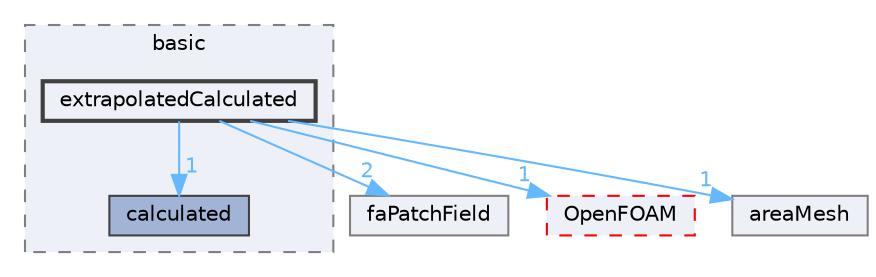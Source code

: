 digraph "src/finiteArea/fields/faPatchFields/basic/extrapolatedCalculated"
{
 // LATEX_PDF_SIZE
  bgcolor="transparent";
  edge [fontname=Helvetica,fontsize=10,labelfontname=Helvetica,labelfontsize=10];
  node [fontname=Helvetica,fontsize=10,shape=box,height=0.2,width=0.4];
  compound=true
  subgraph clusterdir_a3ace091d9f29f1a163e7ddba3bdb43a {
    graph [ bgcolor="#edf0f7", pencolor="grey50", label="basic", fontname=Helvetica,fontsize=10 style="filled,dashed", URL="dir_a3ace091d9f29f1a163e7ddba3bdb43a.html",tooltip=""]
  dir_638bb4f0be89767a01988d22ec4c2345 [label="calculated", fillcolor="#a2b4d6", color="grey25", style="filled", URL="dir_638bb4f0be89767a01988d22ec4c2345.html",tooltip=""];
  dir_5ec440ae4fc751630568e21ab9d7a8e1 [label="extrapolatedCalculated", fillcolor="#edf0f7", color="grey25", style="filled,bold", URL="dir_5ec440ae4fc751630568e21ab9d7a8e1.html",tooltip=""];
  }
  dir_45bb735b99283f509e93082dc5349c43 [label="faPatchField", fillcolor="#edf0f7", color="grey50", style="filled", URL="dir_45bb735b99283f509e93082dc5349c43.html",tooltip=""];
  dir_c5473ff19b20e6ec4dfe5c310b3778a8 [label="OpenFOAM", fillcolor="#edf0f7", color="red", style="filled,dashed", URL="dir_c5473ff19b20e6ec4dfe5c310b3778a8.html",tooltip=""];
  dir_aa4bce7a1abbd72ee1f4d02ddf362a3b [label="areaMesh", fillcolor="#edf0f7", color="grey50", style="filled", URL="dir_aa4bce7a1abbd72ee1f4d02ddf362a3b.html",tooltip=""];
  dir_5ec440ae4fc751630568e21ab9d7a8e1->dir_45bb735b99283f509e93082dc5349c43 [headlabel="2", labeldistance=1.5 headhref="dir_001228_001306.html" href="dir_001228_001306.html" color="steelblue1" fontcolor="steelblue1"];
  dir_5ec440ae4fc751630568e21ab9d7a8e1->dir_638bb4f0be89767a01988d22ec4c2345 [headlabel="1", labeldistance=1.5 headhref="dir_001228_000389.html" href="dir_001228_000389.html" color="steelblue1" fontcolor="steelblue1"];
  dir_5ec440ae4fc751630568e21ab9d7a8e1->dir_aa4bce7a1abbd72ee1f4d02ddf362a3b [headlabel="1", labeldistance=1.5 headhref="dir_001228_000121.html" href="dir_001228_000121.html" color="steelblue1" fontcolor="steelblue1"];
  dir_5ec440ae4fc751630568e21ab9d7a8e1->dir_c5473ff19b20e6ec4dfe5c310b3778a8 [headlabel="1", labeldistance=1.5 headhref="dir_001228_002695.html" href="dir_001228_002695.html" color="steelblue1" fontcolor="steelblue1"];
}
